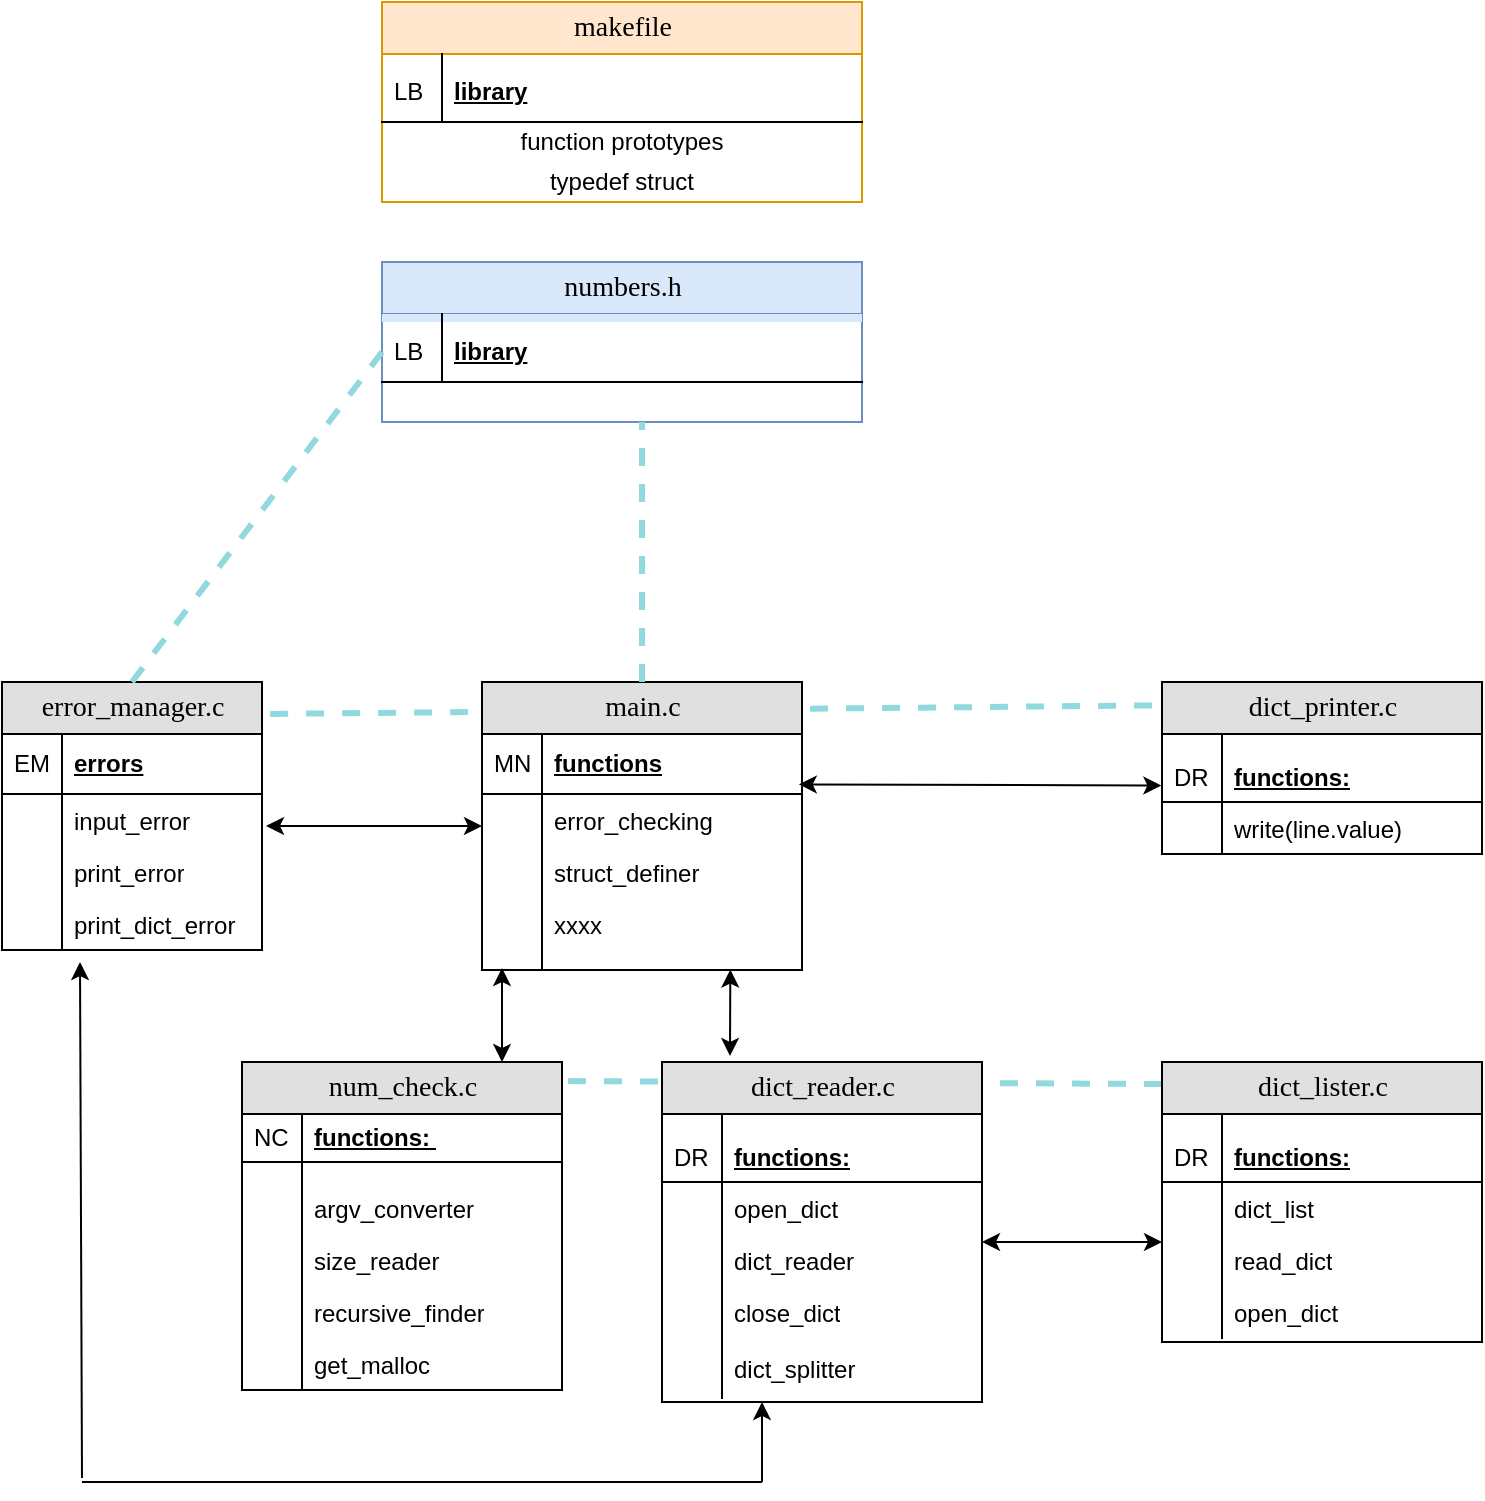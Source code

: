 <mxfile version="12.1.3" type="github" pages="1"><diagram name="Page-1" id="e56a1550-8fbb-45ad-956c-1786394a9013"><mxGraphModel dx="955" dy="874" grid="1" gridSize="10" guides="1" tooltips="1" connect="1" arrows="1" fold="1" page="1" pageScale="1" pageWidth="1100" pageHeight="850" background="#ffffff" math="0" shadow="0"><root><mxCell id="0"/><mxCell id="1" parent="0"/><mxCell id="Eq6wwiigFcQQWAEbnAly-2" value="" style="endArrow=none;dashed=1;html=1;fillColor=#dae8fc;strokeColor=#90D9DE;strokeWidth=3;exitX=-0.031;exitY=0.136;exitDx=0;exitDy=0;exitPerimeter=0;" parent="1" source="b56Lq6hChsIOEDvzUOxH-80" edge="1"><mxGeometry width="50" height="50" relative="1" as="geometry"><mxPoint x="680" y="530" as="sourcePoint"/><mxPoint x="362" y="366" as="targetPoint"/></mxGeometry></mxCell><mxCell id="Eq6wwiigFcQQWAEbnAly-3" value="" style="endArrow=none;dashed=1;html=1;fillColor=#dae8fc;strokeColor=#90D9DE;strokeWidth=3;exitX=0;exitY=0.5;exitDx=0;exitDy=0;entryX=1.006;entryY=0.058;entryDx=0;entryDy=0;entryPerimeter=0;" parent="1" target="b56Lq6hChsIOEDvzUOxH-33" edge="1"><mxGeometry width="50" height="50" relative="1" as="geometry"><mxPoint x="810" y="551" as="sourcePoint"/><mxPoint x="720" y="550" as="targetPoint"/></mxGeometry></mxCell><mxCell id="2e49270ec7c68f3f-80" value="error_manager.c" style="swimlane;html=1;fontStyle=0;childLayout=stackLayout;horizontal=1;startSize=26;fillColor=#e0e0e0;horizontalStack=0;resizeParent=1;resizeLast=0;collapsible=1;marginBottom=0;swimlaneFillColor=#ffffff;align=center;rounded=0;shadow=0;comic=0;labelBackgroundColor=none;strokeColor=#000000;strokeWidth=1;fontFamily=Verdana;fontSize=14;fontColor=#000000;" parent="1" vertex="1"><mxGeometry x="230" y="350" width="130" height="134" as="geometry"/></mxCell><mxCell id="2e49270ec7c68f3f-81" value="errors" style="shape=partialRectangle;top=0;left=0;right=0;bottom=1;html=1;align=left;verticalAlign=middle;fillColor=none;spacingLeft=34;spacingRight=4;whiteSpace=wrap;overflow=hidden;rotatable=0;points=[[0,0.5],[1,0.5]];portConstraint=eastwest;dropTarget=0;fontStyle=5;" parent="2e49270ec7c68f3f-80" vertex="1"><mxGeometry y="26" width="130" height="30" as="geometry"/></mxCell><mxCell id="2e49270ec7c68f3f-82" value="EM" style="shape=partialRectangle;top=0;left=0;bottom=0;html=1;fillColor=none;align=left;verticalAlign=middle;spacingLeft=4;spacingRight=4;whiteSpace=wrap;overflow=hidden;rotatable=0;points=[];portConstraint=eastwest;part=1;" parent="2e49270ec7c68f3f-81" vertex="1" connectable="0"><mxGeometry width="30" height="30" as="geometry"/></mxCell><mxCell id="2e49270ec7c68f3f-85" value="input_error" style="shape=partialRectangle;top=0;left=0;right=0;bottom=0;html=1;align=left;verticalAlign=top;fillColor=none;spacingLeft=34;spacingRight=4;whiteSpace=wrap;overflow=hidden;rotatable=0;points=[[0,0.5],[1,0.5]];portConstraint=eastwest;dropTarget=0;" parent="2e49270ec7c68f3f-80" vertex="1"><mxGeometry y="56" width="130" height="26" as="geometry"/></mxCell><mxCell id="2e49270ec7c68f3f-86" value="" style="shape=partialRectangle;top=0;left=0;bottom=0;html=1;fillColor=none;align=left;verticalAlign=top;spacingLeft=4;spacingRight=4;whiteSpace=wrap;overflow=hidden;rotatable=0;points=[];portConstraint=eastwest;part=1;" parent="2e49270ec7c68f3f-85" vertex="1" connectable="0"><mxGeometry width="30" height="26" as="geometry"/></mxCell><mxCell id="2e49270ec7c68f3f-83" value="print_error" style="shape=partialRectangle;top=0;left=0;right=0;bottom=0;html=1;align=left;verticalAlign=top;fillColor=none;spacingLeft=34;spacingRight=4;whiteSpace=wrap;overflow=hidden;rotatable=0;points=[[0,0.5],[1,0.5]];portConstraint=eastwest;dropTarget=0;" parent="2e49270ec7c68f3f-80" vertex="1"><mxGeometry y="82" width="130" height="26" as="geometry"/></mxCell><mxCell id="2e49270ec7c68f3f-84" value="" style="shape=partialRectangle;top=0;left=0;bottom=0;html=1;fillColor=none;align=left;verticalAlign=top;spacingLeft=4;spacingRight=4;whiteSpace=wrap;overflow=hidden;rotatable=0;points=[];portConstraint=eastwest;part=1;" parent="2e49270ec7c68f3f-83" vertex="1" connectable="0"><mxGeometry width="30" height="26" as="geometry"/></mxCell><mxCell id="2e49270ec7c68f3f-87" value="print_dict_error" style="shape=partialRectangle;top=0;left=0;right=0;bottom=0;html=1;align=left;verticalAlign=top;fillColor=none;spacingLeft=34;spacingRight=4;whiteSpace=wrap;overflow=hidden;rotatable=0;points=[[0,0.5],[1,0.5]];portConstraint=eastwest;dropTarget=0;" parent="2e49270ec7c68f3f-80" vertex="1"><mxGeometry y="108" width="130" height="26" as="geometry"/></mxCell><mxCell id="2e49270ec7c68f3f-88" value="" style="shape=partialRectangle;top=0;left=0;bottom=0;html=1;fillColor=none;align=left;verticalAlign=top;spacingLeft=4;spacingRight=4;whiteSpace=wrap;overflow=hidden;rotatable=0;points=[];portConstraint=eastwest;part=1;" parent="2e49270ec7c68f3f-87" vertex="1" connectable="0"><mxGeometry width="30" height="26" as="geometry"/></mxCell><mxCell id="b56Lq6hChsIOEDvzUOxH-1" value="main.c" style="swimlane;html=1;fontStyle=0;childLayout=stackLayout;horizontal=1;startSize=26;fillColor=#e0e0e0;horizontalStack=0;resizeParent=1;resizeLast=0;collapsible=1;marginBottom=0;swimlaneFillColor=#ffffff;align=center;rounded=0;shadow=0;comic=0;labelBackgroundColor=none;strokeColor=#000000;strokeWidth=1;fontFamily=Verdana;fontSize=14;fontColor=#000000;" parent="1" vertex="1"><mxGeometry x="470" y="350" width="160" height="144" as="geometry"/></mxCell><mxCell id="b56Lq6hChsIOEDvzUOxH-2" value="functions" style="shape=partialRectangle;top=0;left=0;right=0;bottom=1;html=1;align=left;verticalAlign=middle;fillColor=none;spacingLeft=34;spacingRight=4;whiteSpace=wrap;overflow=hidden;rotatable=0;points=[[0,0.5],[1,0.5]];portConstraint=eastwest;dropTarget=0;fontStyle=5;" parent="b56Lq6hChsIOEDvzUOxH-1" vertex="1"><mxGeometry y="26" width="160" height="30" as="geometry"/></mxCell><mxCell id="b56Lq6hChsIOEDvzUOxH-3" value="MN" style="shape=partialRectangle;top=0;left=0;bottom=0;html=1;fillColor=none;align=left;verticalAlign=middle;spacingLeft=4;spacingRight=4;whiteSpace=wrap;overflow=hidden;rotatable=0;points=[];portConstraint=eastwest;part=1;" parent="b56Lq6hChsIOEDvzUOxH-2" vertex="1" connectable="0"><mxGeometry width="30" height="30" as="geometry"/></mxCell><mxCell id="b56Lq6hChsIOEDvzUOxH-4" value="error_checking" style="shape=partialRectangle;top=0;left=0;right=0;bottom=0;html=1;align=left;verticalAlign=top;fillColor=none;spacingLeft=34;spacingRight=4;whiteSpace=wrap;overflow=hidden;rotatable=0;points=[[0,0.5],[1,0.5]];portConstraint=eastwest;dropTarget=0;" parent="b56Lq6hChsIOEDvzUOxH-1" vertex="1"><mxGeometry y="56" width="160" height="26" as="geometry"/></mxCell><mxCell id="b56Lq6hChsIOEDvzUOxH-5" value="" style="shape=partialRectangle;top=0;left=0;bottom=0;html=1;fillColor=none;align=left;verticalAlign=top;spacingLeft=4;spacingRight=4;whiteSpace=wrap;overflow=hidden;rotatable=0;points=[];portConstraint=eastwest;part=1;" parent="b56Lq6hChsIOEDvzUOxH-4" vertex="1" connectable="0"><mxGeometry width="30" height="26" as="geometry"/></mxCell><mxCell id="b56Lq6hChsIOEDvzUOxH-6" value="struct_definer" style="shape=partialRectangle;top=0;left=0;right=0;bottom=0;html=1;align=left;verticalAlign=top;fillColor=none;spacingLeft=34;spacingRight=4;whiteSpace=wrap;overflow=hidden;rotatable=0;points=[[0,0.5],[1,0.5]];portConstraint=eastwest;dropTarget=0;" parent="b56Lq6hChsIOEDvzUOxH-1" vertex="1"><mxGeometry y="82" width="160" height="26" as="geometry"/></mxCell><mxCell id="b56Lq6hChsIOEDvzUOxH-7" value="" style="shape=partialRectangle;top=0;left=0;bottom=0;html=1;fillColor=none;align=left;verticalAlign=top;spacingLeft=4;spacingRight=4;whiteSpace=wrap;overflow=hidden;rotatable=0;points=[];portConstraint=eastwest;part=1;" parent="b56Lq6hChsIOEDvzUOxH-6" vertex="1" connectable="0"><mxGeometry width="30" height="26" as="geometry"/></mxCell><mxCell id="b56Lq6hChsIOEDvzUOxH-8" value="xxxx" style="shape=partialRectangle;top=0;left=0;right=0;bottom=0;html=1;align=left;verticalAlign=top;fillColor=none;spacingLeft=34;spacingRight=4;whiteSpace=wrap;overflow=hidden;rotatable=0;points=[[0,0.5],[1,0.5]];portConstraint=eastwest;dropTarget=0;" parent="b56Lq6hChsIOEDvzUOxH-1" vertex="1"><mxGeometry y="108" width="160" height="26" as="geometry"/></mxCell><mxCell id="b56Lq6hChsIOEDvzUOxH-9" value="" style="shape=partialRectangle;top=0;left=0;bottom=0;html=1;fillColor=none;align=left;verticalAlign=top;spacingLeft=4;spacingRight=4;whiteSpace=wrap;overflow=hidden;rotatable=0;points=[];portConstraint=eastwest;part=1;" parent="b56Lq6hChsIOEDvzUOxH-8" vertex="1" connectable="0"><mxGeometry width="30" height="26" as="geometry"/></mxCell><mxCell id="b56Lq6hChsIOEDvzUOxH-10" value="" style="shape=partialRectangle;top=0;left=0;right=0;bottom=0;html=1;align=left;verticalAlign=top;fillColor=none;spacingLeft=34;spacingRight=4;whiteSpace=wrap;overflow=hidden;rotatable=0;points=[[0,0.5],[1,0.5]];portConstraint=eastwest;dropTarget=0;" parent="b56Lq6hChsIOEDvzUOxH-1" vertex="1"><mxGeometry y="134" width="160" height="10" as="geometry"/></mxCell><mxCell id="b56Lq6hChsIOEDvzUOxH-11" value="" style="shape=partialRectangle;top=0;left=0;bottom=0;html=1;fillColor=none;align=left;verticalAlign=top;spacingLeft=4;spacingRight=4;whiteSpace=wrap;overflow=hidden;rotatable=0;points=[];portConstraint=eastwest;part=1;" parent="b56Lq6hChsIOEDvzUOxH-10" vertex="1" connectable="0"><mxGeometry width="30" height="10" as="geometry"/></mxCell><mxCell id="b56Lq6hChsIOEDvzUOxH-12" value="numbers.h" style="swimlane;html=1;fontStyle=0;childLayout=stackLayout;horizontal=1;startSize=26;fillColor=#dae8fc;horizontalStack=0;resizeParent=1;resizeLast=0;collapsible=1;marginBottom=0;swimlaneFillColor=#ffffff;align=center;rounded=0;shadow=0;comic=0;labelBackgroundColor=none;strokeColor=#6c8ebf;strokeWidth=1;fontFamily=Verdana;fontSize=14;" parent="1" vertex="1"><mxGeometry x="420" y="140" width="240" height="80" as="geometry"/></mxCell><mxCell id="b56Lq6hChsIOEDvzUOxH-21" value="" style="shape=partialRectangle;top=0;left=0;right=0;bottom=0;html=1;align=left;verticalAlign=top;fillColor=#dae8fc;spacingLeft=34;spacingRight=4;whiteSpace=wrap;overflow=hidden;rotatable=0;points=[[0,0.5],[1,0.5]];portConstraint=eastwest;dropTarget=0;strokeColor=#6c8ebf;" parent="b56Lq6hChsIOEDvzUOxH-12" vertex="1"><mxGeometry y="26" width="240" height="4" as="geometry"/></mxCell><mxCell id="b56Lq6hChsIOEDvzUOxH-22" value="" style="shape=partialRectangle;top=0;left=0;bottom=0;html=1;fillColor=none;align=left;verticalAlign=top;spacingLeft=4;spacingRight=4;whiteSpace=wrap;overflow=hidden;rotatable=0;points=[];portConstraint=eastwest;part=1;" parent="b56Lq6hChsIOEDvzUOxH-21" vertex="1" connectable="0"><mxGeometry width="30" height="4" as="geometry"/></mxCell><mxCell id="b56Lq6hChsIOEDvzUOxH-13" value="library" style="shape=partialRectangle;top=0;left=0;right=0;bottom=1;html=1;align=left;verticalAlign=middle;fillColor=none;spacingLeft=34;spacingRight=4;whiteSpace=wrap;overflow=hidden;rotatable=0;points=[[0,0.5],[1,0.5]];portConstraint=eastwest;dropTarget=0;fontStyle=5;" parent="b56Lq6hChsIOEDvzUOxH-12" vertex="1"><mxGeometry y="30" width="240" height="30" as="geometry"/></mxCell><mxCell id="b56Lq6hChsIOEDvzUOxH-14" value="LB" style="shape=partialRectangle;top=0;left=0;bottom=0;html=1;fillColor=none;align=left;verticalAlign=middle;spacingLeft=4;spacingRight=4;whiteSpace=wrap;overflow=hidden;rotatable=0;points=[];portConstraint=eastwest;part=1;" parent="b56Lq6hChsIOEDvzUOxH-13" vertex="1" connectable="0"><mxGeometry width="30" height="30" as="geometry"/></mxCell><mxCell id="b56Lq6hChsIOEDvzUOxH-23" value="" style="endArrow=classic;startArrow=classic;html=1;" parent="1" edge="1"><mxGeometry width="50" height="50" relative="1" as="geometry"><mxPoint x="362" y="422" as="sourcePoint"/><mxPoint x="470" y="422" as="targetPoint"/></mxGeometry></mxCell><mxCell id="b56Lq6hChsIOEDvzUOxH-24" value="makefile" style="swimlane;html=1;fontStyle=0;childLayout=stackLayout;horizontal=1;startSize=26;fillColor=#ffe6cc;horizontalStack=0;resizeParent=1;resizeLast=0;collapsible=1;marginBottom=0;swimlaneFillColor=#ffffff;align=center;rounded=0;shadow=0;comic=0;labelBackgroundColor=none;strokeColor=#d79b00;strokeWidth=1;fontFamily=Verdana;fontSize=14;" parent="1" vertex="1"><mxGeometry x="420" y="10" width="240" height="100" as="geometry"/></mxCell><mxCell id="b56Lq6hChsIOEDvzUOxH-25" value="" style="shape=partialRectangle;top=0;left=0;right=0;bottom=0;html=1;align=left;verticalAlign=top;fillColor=none;spacingLeft=34;spacingRight=4;whiteSpace=wrap;overflow=hidden;rotatable=0;points=[[0,0.5],[1,0.5]];portConstraint=eastwest;dropTarget=0;" parent="b56Lq6hChsIOEDvzUOxH-24" vertex="1"><mxGeometry y="26" width="240" height="4" as="geometry"/></mxCell><mxCell id="b56Lq6hChsIOEDvzUOxH-26" value="" style="shape=partialRectangle;top=0;left=0;bottom=0;html=1;fillColor=none;align=left;verticalAlign=top;spacingLeft=4;spacingRight=4;whiteSpace=wrap;overflow=hidden;rotatable=0;points=[];portConstraint=eastwest;part=1;" parent="b56Lq6hChsIOEDvzUOxH-25" vertex="1" connectable="0"><mxGeometry width="30" height="4" as="geometry"/></mxCell><mxCell id="b56Lq6hChsIOEDvzUOxH-27" value="library" style="shape=partialRectangle;top=0;left=0;right=0;bottom=1;html=1;align=left;verticalAlign=middle;fillColor=none;spacingLeft=34;spacingRight=4;whiteSpace=wrap;overflow=hidden;rotatable=0;points=[[0,0.5],[1,0.5]];portConstraint=eastwest;dropTarget=0;fontStyle=5;" parent="b56Lq6hChsIOEDvzUOxH-24" vertex="1"><mxGeometry y="30" width="240" height="30" as="geometry"/></mxCell><mxCell id="b56Lq6hChsIOEDvzUOxH-28" value="LB" style="shape=partialRectangle;top=0;left=0;bottom=0;html=1;fillColor=none;align=left;verticalAlign=middle;spacingLeft=4;spacingRight=4;whiteSpace=wrap;overflow=hidden;rotatable=0;points=[];portConstraint=eastwest;part=1;" parent="b56Lq6hChsIOEDvzUOxH-27" vertex="1" connectable="0"><mxGeometry width="30" height="30" as="geometry"/></mxCell><mxCell id="04Dg255ca6jPYCBa64l3-3" value="function prototypes" style="text;html=1;strokeColor=none;fillColor=none;align=center;verticalAlign=middle;whiteSpace=wrap;rounded=0;" vertex="1" parent="b56Lq6hChsIOEDvzUOxH-24"><mxGeometry y="60" width="240" height="20" as="geometry"/></mxCell><mxCell id="04Dg255ca6jPYCBa64l3-4" value="typedef struct" style="text;html=1;strokeColor=none;fillColor=none;align=center;verticalAlign=middle;whiteSpace=wrap;rounded=0;" vertex="1" parent="b56Lq6hChsIOEDvzUOxH-24"><mxGeometry y="80" width="240" height="20" as="geometry"/></mxCell><mxCell id="b56Lq6hChsIOEDvzUOxH-29" value="" style="endArrow=none;dashed=1;html=1;entryX=0;entryY=0.5;entryDx=0;entryDy=0;exitX=0.5;exitY=0;exitDx=0;exitDy=0;fillColor=#dae8fc;strokeColor=#90D9DE;strokeWidth=3;" parent="1" source="2e49270ec7c68f3f-80" target="b56Lq6hChsIOEDvzUOxH-13" edge="1"><mxGeometry width="50" height="50" relative="1" as="geometry"><mxPoint x="290" y="550" as="sourcePoint"/><mxPoint x="340" y="500" as="targetPoint"/></mxGeometry></mxCell><mxCell id="b56Lq6hChsIOEDvzUOxH-31" value="" style="endArrow=none;dashed=1;html=1;exitX=0.5;exitY=0;exitDx=0;exitDy=0;fillColor=#dae8fc;strokeColor=#90D9DE;strokeWidth=3;" parent="1" source="b56Lq6hChsIOEDvzUOxH-1" edge="1"><mxGeometry width="50" height="50" relative="1" as="geometry"><mxPoint x="365" y="340" as="sourcePoint"/><mxPoint x="550" y="220" as="targetPoint"/><Array as="points"/></mxGeometry></mxCell><mxCell id="b56Lq6hChsIOEDvzUOxH-33" value="num_check.c" style="swimlane;html=1;fontStyle=0;childLayout=stackLayout;horizontal=1;startSize=26;fillColor=#e0e0e0;horizontalStack=0;resizeParent=1;resizeLast=0;collapsible=1;marginBottom=0;swimlaneFillColor=#ffffff;align=center;rounded=0;shadow=0;comic=0;labelBackgroundColor=none;strokeColor=#000000;strokeWidth=1;fontFamily=Verdana;fontSize=14;fontColor=#000000;" parent="1" vertex="1"><mxGeometry x="350" y="540" width="160" height="164" as="geometry"/></mxCell><mxCell id="b56Lq6hChsIOEDvzUOxH-34" value="functions:&amp;nbsp;" style="shape=partialRectangle;top=0;left=0;right=0;bottom=1;html=1;align=left;verticalAlign=middle;fillColor=none;spacingLeft=34;spacingRight=4;whiteSpace=wrap;overflow=hidden;rotatable=0;points=[[0,0.5],[1,0.5]];portConstraint=eastwest;dropTarget=0;fontStyle=5;" parent="b56Lq6hChsIOEDvzUOxH-33" vertex="1"><mxGeometry y="26" width="160" height="24" as="geometry"/></mxCell><mxCell id="b56Lq6hChsIOEDvzUOxH-35" value="NC" style="shape=partialRectangle;top=0;left=0;bottom=0;html=1;fillColor=none;align=left;verticalAlign=middle;spacingLeft=4;spacingRight=4;whiteSpace=wrap;overflow=hidden;rotatable=0;points=[];portConstraint=eastwest;part=1;" parent="b56Lq6hChsIOEDvzUOxH-34" vertex="1" connectable="0"><mxGeometry width="30" height="24" as="geometry"/></mxCell><mxCell id="b56Lq6hChsIOEDvzUOxH-42" value="" style="shape=partialRectangle;top=0;left=0;right=0;bottom=0;html=1;align=left;verticalAlign=top;fillColor=none;spacingLeft=34;spacingRight=4;whiteSpace=wrap;overflow=hidden;rotatable=0;points=[[0,0.5],[1,0.5]];portConstraint=eastwest;dropTarget=0;" parent="b56Lq6hChsIOEDvzUOxH-33" vertex="1"><mxGeometry y="50" width="160" height="10" as="geometry"/></mxCell><mxCell id="b56Lq6hChsIOEDvzUOxH-43" value="" style="shape=partialRectangle;top=0;left=0;bottom=0;html=1;fillColor=none;align=left;verticalAlign=top;spacingLeft=4;spacingRight=4;whiteSpace=wrap;overflow=hidden;rotatable=0;points=[];portConstraint=eastwest;part=1;" parent="b56Lq6hChsIOEDvzUOxH-42" vertex="1" connectable="0"><mxGeometry width="30" height="10" as="geometry"/></mxCell><mxCell id="b56Lq6hChsIOEDvzUOxH-40" value="argv_converter" style="shape=partialRectangle;top=0;left=0;right=0;bottom=0;html=1;align=left;verticalAlign=top;fillColor=none;spacingLeft=34;spacingRight=4;whiteSpace=wrap;overflow=hidden;rotatable=0;points=[[0,0.5],[1,0.5]];portConstraint=eastwest;dropTarget=0;" parent="b56Lq6hChsIOEDvzUOxH-33" vertex="1"><mxGeometry y="60" width="160" height="26" as="geometry"/></mxCell><mxCell id="b56Lq6hChsIOEDvzUOxH-41" value="" style="shape=partialRectangle;top=0;left=0;bottom=0;html=1;fillColor=none;align=left;verticalAlign=top;spacingLeft=4;spacingRight=4;whiteSpace=wrap;overflow=hidden;rotatable=0;points=[];portConstraint=eastwest;part=1;" parent="b56Lq6hChsIOEDvzUOxH-40" vertex="1" connectable="0"><mxGeometry width="30" height="26" as="geometry"/></mxCell><mxCell id="b56Lq6hChsIOEDvzUOxH-38" value="size_reader" style="shape=partialRectangle;top=0;left=0;right=0;bottom=0;html=1;align=left;verticalAlign=top;fillColor=none;spacingLeft=34;spacingRight=4;whiteSpace=wrap;overflow=hidden;rotatable=0;points=[[0,0.5],[1,0.5]];portConstraint=eastwest;dropTarget=0;" parent="b56Lq6hChsIOEDvzUOxH-33" vertex="1"><mxGeometry y="86" width="160" height="26" as="geometry"/></mxCell><mxCell id="b56Lq6hChsIOEDvzUOxH-39" value="" style="shape=partialRectangle;top=0;left=0;bottom=0;html=1;fillColor=none;align=left;verticalAlign=top;spacingLeft=4;spacingRight=4;whiteSpace=wrap;overflow=hidden;rotatable=0;points=[];portConstraint=eastwest;part=1;" parent="b56Lq6hChsIOEDvzUOxH-38" vertex="1" connectable="0"><mxGeometry width="30" height="26" as="geometry"/></mxCell><mxCell id="b56Lq6hChsIOEDvzUOxH-36" value="recursive_finder" style="shape=partialRectangle;top=0;left=0;right=0;bottom=0;html=1;align=left;verticalAlign=top;fillColor=none;spacingLeft=34;spacingRight=4;whiteSpace=wrap;overflow=hidden;rotatable=0;points=[[0,0.5],[1,0.5]];portConstraint=eastwest;dropTarget=0;" parent="b56Lq6hChsIOEDvzUOxH-33" vertex="1"><mxGeometry y="112" width="160" height="26" as="geometry"/></mxCell><mxCell id="b56Lq6hChsIOEDvzUOxH-37" value="" style="shape=partialRectangle;top=0;left=0;bottom=0;html=1;fillColor=none;align=left;verticalAlign=top;spacingLeft=4;spacingRight=4;whiteSpace=wrap;overflow=hidden;rotatable=0;points=[];portConstraint=eastwest;part=1;" parent="b56Lq6hChsIOEDvzUOxH-36" vertex="1" connectable="0"><mxGeometry width="30" height="26" as="geometry"/></mxCell><mxCell id="04Dg255ca6jPYCBa64l3-1" value="get_malloc" style="shape=partialRectangle;top=0;left=0;right=0;bottom=0;html=1;align=left;verticalAlign=top;fillColor=none;spacingLeft=34;spacingRight=4;whiteSpace=wrap;overflow=hidden;rotatable=0;points=[[0,0.5],[1,0.5]];portConstraint=eastwest;dropTarget=0;" vertex="1" parent="b56Lq6hChsIOEDvzUOxH-33"><mxGeometry y="138" width="160" height="26" as="geometry"/></mxCell><mxCell id="04Dg255ca6jPYCBa64l3-2" value="" style="shape=partialRectangle;top=0;left=0;bottom=0;html=1;fillColor=none;align=left;verticalAlign=top;spacingLeft=4;spacingRight=4;whiteSpace=wrap;overflow=hidden;rotatable=0;points=[];portConstraint=eastwest;part=1;" vertex="1" connectable="0" parent="04Dg255ca6jPYCBa64l3-1"><mxGeometry width="30" height="26" as="geometry"/></mxCell><mxCell id="b56Lq6hChsIOEDvzUOxH-44" value="dict_reader.c" style="swimlane;html=1;fontStyle=0;childLayout=stackLayout;horizontal=1;startSize=26;fillColor=#e0e0e0;horizontalStack=0;resizeParent=1;resizeLast=0;collapsible=1;marginBottom=0;swimlaneFillColor=#ffffff;align=center;rounded=0;shadow=0;comic=0;labelBackgroundColor=none;strokeColor=#000000;strokeWidth=1;fontFamily=Verdana;fontSize=14;fontColor=#000000;" parent="1" vertex="1"><mxGeometry x="560" y="540" width="160" height="170" as="geometry"/></mxCell><mxCell id="b56Lq6hChsIOEDvzUOxH-45" value="" style="shape=partialRectangle;top=0;left=0;right=0;bottom=0;html=1;align=left;verticalAlign=top;fillColor=none;spacingLeft=34;spacingRight=4;whiteSpace=wrap;overflow=hidden;rotatable=0;points=[[0,0.5],[1,0.5]];portConstraint=eastwest;dropTarget=0;" parent="b56Lq6hChsIOEDvzUOxH-44" vertex="1"><mxGeometry y="26" width="160" height="10" as="geometry"/></mxCell><mxCell id="b56Lq6hChsIOEDvzUOxH-46" value="" style="shape=partialRectangle;top=0;left=0;bottom=0;html=1;fillColor=none;align=left;verticalAlign=top;spacingLeft=4;spacingRight=4;whiteSpace=wrap;overflow=hidden;rotatable=0;points=[];portConstraint=eastwest;part=1;" parent="b56Lq6hChsIOEDvzUOxH-45" vertex="1" connectable="0"><mxGeometry width="30" height="10" as="geometry"/></mxCell><mxCell id="b56Lq6hChsIOEDvzUOxH-47" value="functions:" style="shape=partialRectangle;top=0;left=0;right=0;bottom=1;html=1;align=left;verticalAlign=middle;fillColor=none;spacingLeft=34;spacingRight=4;whiteSpace=wrap;overflow=hidden;rotatable=0;points=[[0,0.5],[1,0.5]];portConstraint=eastwest;dropTarget=0;fontStyle=5;" parent="b56Lq6hChsIOEDvzUOxH-44" vertex="1"><mxGeometry y="36" width="160" height="24" as="geometry"/></mxCell><mxCell id="b56Lq6hChsIOEDvzUOxH-48" value="DR" style="shape=partialRectangle;top=0;left=0;bottom=0;html=1;fillColor=none;align=left;verticalAlign=middle;spacingLeft=4;spacingRight=4;whiteSpace=wrap;overflow=hidden;rotatable=0;points=[];portConstraint=eastwest;part=1;" parent="b56Lq6hChsIOEDvzUOxH-47" vertex="1" connectable="0"><mxGeometry width="30" height="24" as="geometry"/></mxCell><mxCell id="b56Lq6hChsIOEDvzUOxH-53" value="open_dict" style="shape=partialRectangle;top=0;left=0;right=0;bottom=0;html=1;align=left;verticalAlign=top;fillColor=none;spacingLeft=34;spacingRight=4;whiteSpace=wrap;overflow=hidden;rotatable=0;points=[[0,0.5],[1,0.5]];portConstraint=eastwest;dropTarget=0;" parent="b56Lq6hChsIOEDvzUOxH-44" vertex="1"><mxGeometry y="60" width="160" height="26" as="geometry"/></mxCell><mxCell id="b56Lq6hChsIOEDvzUOxH-54" value="" style="shape=partialRectangle;top=0;left=0;bottom=0;html=1;fillColor=none;align=left;verticalAlign=top;spacingLeft=4;spacingRight=4;whiteSpace=wrap;overflow=hidden;rotatable=0;points=[];portConstraint=eastwest;part=1;" parent="b56Lq6hChsIOEDvzUOxH-53" vertex="1" connectable="0"><mxGeometry width="30" height="26" as="geometry"/></mxCell><mxCell id="b56Lq6hChsIOEDvzUOxH-51" value="dict_reader" style="shape=partialRectangle;top=0;left=0;right=0;bottom=0;html=1;align=left;verticalAlign=top;fillColor=none;spacingLeft=34;spacingRight=4;whiteSpace=wrap;overflow=hidden;rotatable=0;points=[[0,0.5],[1,0.5]];portConstraint=eastwest;dropTarget=0;" parent="b56Lq6hChsIOEDvzUOxH-44" vertex="1"><mxGeometry y="86" width="160" height="26" as="geometry"/></mxCell><mxCell id="b56Lq6hChsIOEDvzUOxH-52" value="" style="shape=partialRectangle;top=0;left=0;bottom=0;html=1;fillColor=none;align=left;verticalAlign=top;spacingLeft=4;spacingRight=4;whiteSpace=wrap;overflow=hidden;rotatable=0;points=[];portConstraint=eastwest;part=1;" parent="b56Lq6hChsIOEDvzUOxH-51" vertex="1" connectable="0"><mxGeometry width="30" height="26" as="geometry"/></mxCell><mxCell id="b56Lq6hChsIOEDvzUOxH-49" value="close_dict" style="shape=partialRectangle;top=0;left=0;right=0;bottom=0;html=1;align=left;verticalAlign=top;fillColor=none;spacingLeft=34;spacingRight=4;whiteSpace=wrap;overflow=hidden;rotatable=0;points=[[0,0.5],[1,0.5]];portConstraint=eastwest;dropTarget=0;" parent="b56Lq6hChsIOEDvzUOxH-44" vertex="1"><mxGeometry y="112" width="160" height="28" as="geometry"/></mxCell><mxCell id="b56Lq6hChsIOEDvzUOxH-50" value="" style="shape=partialRectangle;top=0;left=0;bottom=0;html=1;fillColor=none;align=left;verticalAlign=top;spacingLeft=4;spacingRight=4;whiteSpace=wrap;overflow=hidden;rotatable=0;points=[];portConstraint=eastwest;part=1;" parent="b56Lq6hChsIOEDvzUOxH-49" vertex="1" connectable="0"><mxGeometry width="30" height="28" as="geometry"/></mxCell><mxCell id="ogMZFsbaIqtFqfxSQS1w-1" value="dict_splitter" style="shape=partialRectangle;top=0;left=0;right=0;bottom=0;html=1;align=left;verticalAlign=top;fillColor=none;spacingLeft=34;spacingRight=4;whiteSpace=wrap;overflow=hidden;rotatable=0;points=[[0,0.5],[1,0.5]];portConstraint=eastwest;dropTarget=0;" parent="b56Lq6hChsIOEDvzUOxH-44" vertex="1"><mxGeometry y="140" width="160" height="28" as="geometry"/></mxCell><mxCell id="ogMZFsbaIqtFqfxSQS1w-2" value="" style="shape=partialRectangle;top=0;left=0;bottom=0;html=1;fillColor=none;align=left;verticalAlign=top;spacingLeft=4;spacingRight=4;whiteSpace=wrap;overflow=hidden;rotatable=0;points=[];portConstraint=eastwest;part=1;" parent="ogMZFsbaIqtFqfxSQS1w-1" vertex="1" connectable="0"><mxGeometry width="30" height="28" as="geometry"/></mxCell><mxCell id="b56Lq6hChsIOEDvzUOxH-56" value="" style="endArrow=classic;startArrow=classic;html=1;" parent="1" edge="1"><mxGeometry width="50" height="50" relative="1" as="geometry"><mxPoint x="480" y="540" as="sourcePoint"/><mxPoint x="480" y="493" as="targetPoint"/></mxGeometry></mxCell><mxCell id="b56Lq6hChsIOEDvzUOxH-57" value="" style="endArrow=classic;startArrow=classic;html=1;entryX=0.776;entryY=0.976;entryDx=0;entryDy=0;entryPerimeter=0;" parent="1" target="b56Lq6hChsIOEDvzUOxH-10" edge="1"><mxGeometry width="50" height="50" relative="1" as="geometry"><mxPoint x="594" y="537" as="sourcePoint"/><mxPoint x="516.64" y="505.14" as="targetPoint"/></mxGeometry></mxCell><mxCell id="b56Lq6hChsIOEDvzUOxH-58" value="" style="endArrow=none;startArrow=none;html=1;startFill=0;endFill=0;" parent="1" edge="1"><mxGeometry width="50" height="50" relative="1" as="geometry"><mxPoint x="270" y="750" as="sourcePoint"/><mxPoint x="610" y="750" as="targetPoint"/></mxGeometry></mxCell><mxCell id="b56Lq6hChsIOEDvzUOxH-63" value="" style="endArrow=classic;startArrow=none;html=1;endFill=1;startFill=0;" parent="1" edge="1"><mxGeometry width="50" height="50" relative="1" as="geometry"><mxPoint x="610" y="750" as="sourcePoint"/><mxPoint x="610" y="710" as="targetPoint"/></mxGeometry></mxCell><mxCell id="b56Lq6hChsIOEDvzUOxH-65" value="" style="endArrow=classic;startArrow=none;html=1;endFill=1;startFill=0;" parent="1" edge="1"><mxGeometry width="50" height="50" relative="1" as="geometry"><mxPoint x="270.0" y="748" as="sourcePoint"/><mxPoint x="269" y="490" as="targetPoint"/></mxGeometry></mxCell><mxCell id="b56Lq6hChsIOEDvzUOxH-66" value="dict_lister.c" style="swimlane;html=1;fontStyle=0;childLayout=stackLayout;horizontal=1;startSize=26;fillColor=#e0e0e0;horizontalStack=0;resizeParent=1;resizeLast=0;collapsible=1;marginBottom=0;swimlaneFillColor=#ffffff;align=center;rounded=0;shadow=0;comic=0;labelBackgroundColor=none;strokeColor=#000000;strokeWidth=1;fontFamily=Verdana;fontSize=14;fontColor=#000000;" parent="1" vertex="1"><mxGeometry x="810" y="540" width="160" height="140" as="geometry"/></mxCell><mxCell id="b56Lq6hChsIOEDvzUOxH-67" value="" style="shape=partialRectangle;top=0;left=0;right=0;bottom=0;html=1;align=left;verticalAlign=top;fillColor=none;spacingLeft=34;spacingRight=4;whiteSpace=wrap;overflow=hidden;rotatable=0;points=[[0,0.5],[1,0.5]];portConstraint=eastwest;dropTarget=0;" parent="b56Lq6hChsIOEDvzUOxH-66" vertex="1"><mxGeometry y="26" width="160" height="10" as="geometry"/></mxCell><mxCell id="b56Lq6hChsIOEDvzUOxH-68" value="" style="shape=partialRectangle;top=0;left=0;bottom=0;html=1;fillColor=none;align=left;verticalAlign=top;spacingLeft=4;spacingRight=4;whiteSpace=wrap;overflow=hidden;rotatable=0;points=[];portConstraint=eastwest;part=1;" parent="b56Lq6hChsIOEDvzUOxH-67" vertex="1" connectable="0"><mxGeometry width="30" height="10" as="geometry"/></mxCell><mxCell id="b56Lq6hChsIOEDvzUOxH-69" value="functions:" style="shape=partialRectangle;top=0;left=0;right=0;bottom=1;html=1;align=left;verticalAlign=middle;fillColor=none;spacingLeft=34;spacingRight=4;whiteSpace=wrap;overflow=hidden;rotatable=0;points=[[0,0.5],[1,0.5]];portConstraint=eastwest;dropTarget=0;fontStyle=5;" parent="b56Lq6hChsIOEDvzUOxH-66" vertex="1"><mxGeometry y="36" width="160" height="24" as="geometry"/></mxCell><mxCell id="b56Lq6hChsIOEDvzUOxH-70" value="DR" style="shape=partialRectangle;top=0;left=0;bottom=0;html=1;fillColor=none;align=left;verticalAlign=middle;spacingLeft=4;spacingRight=4;whiteSpace=wrap;overflow=hidden;rotatable=0;points=[];portConstraint=eastwest;part=1;" parent="b56Lq6hChsIOEDvzUOxH-69" vertex="1" connectable="0"><mxGeometry width="30" height="24" as="geometry"/></mxCell><mxCell id="b56Lq6hChsIOEDvzUOxH-71" value="dict_list" style="shape=partialRectangle;top=0;left=0;right=0;bottom=0;html=1;align=left;verticalAlign=top;fillColor=none;spacingLeft=34;spacingRight=4;whiteSpace=wrap;overflow=hidden;rotatable=0;points=[[0,0.5],[1,0.5]];portConstraint=eastwest;dropTarget=0;" parent="b56Lq6hChsIOEDvzUOxH-66" vertex="1"><mxGeometry y="60" width="160" height="26" as="geometry"/></mxCell><mxCell id="b56Lq6hChsIOEDvzUOxH-72" value="" style="shape=partialRectangle;top=0;left=0;bottom=0;html=1;fillColor=none;align=left;verticalAlign=top;spacingLeft=4;spacingRight=4;whiteSpace=wrap;overflow=hidden;rotatable=0;points=[];portConstraint=eastwest;part=1;" parent="b56Lq6hChsIOEDvzUOxH-71" vertex="1" connectable="0"><mxGeometry width="30" height="26" as="geometry"/></mxCell><mxCell id="b56Lq6hChsIOEDvzUOxH-73" value="read_dict" style="shape=partialRectangle;top=0;left=0;right=0;bottom=0;html=1;align=left;verticalAlign=top;fillColor=none;spacingLeft=34;spacingRight=4;whiteSpace=wrap;overflow=hidden;rotatable=0;points=[[0,0.5],[1,0.5]];portConstraint=eastwest;dropTarget=0;" parent="b56Lq6hChsIOEDvzUOxH-66" vertex="1"><mxGeometry y="86" width="160" height="26" as="geometry"/></mxCell><mxCell id="b56Lq6hChsIOEDvzUOxH-74" value="" style="shape=partialRectangle;top=0;left=0;bottom=0;html=1;fillColor=none;align=left;verticalAlign=top;spacingLeft=4;spacingRight=4;whiteSpace=wrap;overflow=hidden;rotatable=0;points=[];portConstraint=eastwest;part=1;" parent="b56Lq6hChsIOEDvzUOxH-73" vertex="1" connectable="0"><mxGeometry width="30" height="26" as="geometry"/></mxCell><mxCell id="b56Lq6hChsIOEDvzUOxH-75" value="open_dict" style="shape=partialRectangle;top=0;left=0;right=0;bottom=0;html=1;align=left;verticalAlign=top;fillColor=none;spacingLeft=34;spacingRight=4;whiteSpace=wrap;overflow=hidden;rotatable=0;points=[[0,0.5],[1,0.5]];portConstraint=eastwest;dropTarget=0;" parent="b56Lq6hChsIOEDvzUOxH-66" vertex="1"><mxGeometry y="112" width="160" height="26" as="geometry"/></mxCell><mxCell id="b56Lq6hChsIOEDvzUOxH-76" value="" style="shape=partialRectangle;top=0;left=0;bottom=0;html=1;fillColor=none;align=left;verticalAlign=top;spacingLeft=4;spacingRight=4;whiteSpace=wrap;overflow=hidden;rotatable=0;points=[];portConstraint=eastwest;part=1;" parent="b56Lq6hChsIOEDvzUOxH-75" vertex="1" connectable="0"><mxGeometry width="30" height="26" as="geometry"/></mxCell><mxCell id="b56Lq6hChsIOEDvzUOxH-79" value="" style="endArrow=classic;startArrow=classic;html=1;" parent="1" edge="1"><mxGeometry width="50" height="50" relative="1" as="geometry"><mxPoint x="720" y="630" as="sourcePoint"/><mxPoint x="810.0" y="630" as="targetPoint"/></mxGeometry></mxCell><mxCell id="b56Lq6hChsIOEDvzUOxH-80" value="dict_printer.c" style="swimlane;html=1;fontStyle=0;childLayout=stackLayout;horizontal=1;startSize=26;fillColor=#e0e0e0;horizontalStack=0;resizeParent=1;resizeLast=0;collapsible=1;marginBottom=0;swimlaneFillColor=#ffffff;align=center;rounded=0;shadow=0;comic=0;labelBackgroundColor=none;strokeColor=#000000;strokeWidth=1;fontFamily=Verdana;fontSize=14;fontColor=#000000;" parent="1" vertex="1"><mxGeometry x="810" y="350" width="160" height="86" as="geometry"/></mxCell><mxCell id="b56Lq6hChsIOEDvzUOxH-81" value="" style="shape=partialRectangle;top=0;left=0;right=0;bottom=0;html=1;align=left;verticalAlign=top;fillColor=none;spacingLeft=34;spacingRight=4;whiteSpace=wrap;overflow=hidden;rotatable=0;points=[[0,0.5],[1,0.5]];portConstraint=eastwest;dropTarget=0;" parent="b56Lq6hChsIOEDvzUOxH-80" vertex="1"><mxGeometry y="26" width="160" height="10" as="geometry"/></mxCell><mxCell id="b56Lq6hChsIOEDvzUOxH-82" value="" style="shape=partialRectangle;top=0;left=0;bottom=0;html=1;fillColor=none;align=left;verticalAlign=top;spacingLeft=4;spacingRight=4;whiteSpace=wrap;overflow=hidden;rotatable=0;points=[];portConstraint=eastwest;part=1;" parent="b56Lq6hChsIOEDvzUOxH-81" vertex="1" connectable="0"><mxGeometry width="30" height="10" as="geometry"/></mxCell><mxCell id="b56Lq6hChsIOEDvzUOxH-83" value="functions:" style="shape=partialRectangle;top=0;left=0;right=0;bottom=1;html=1;align=left;verticalAlign=middle;fillColor=none;spacingLeft=34;spacingRight=4;whiteSpace=wrap;overflow=hidden;rotatable=0;points=[[0,0.5],[1,0.5]];portConstraint=eastwest;dropTarget=0;fontStyle=5;" parent="b56Lq6hChsIOEDvzUOxH-80" vertex="1"><mxGeometry y="36" width="160" height="24" as="geometry"/></mxCell><mxCell id="b56Lq6hChsIOEDvzUOxH-84" value="DR" style="shape=partialRectangle;top=0;left=0;bottom=0;html=1;fillColor=none;align=left;verticalAlign=middle;spacingLeft=4;spacingRight=4;whiteSpace=wrap;overflow=hidden;rotatable=0;points=[];portConstraint=eastwest;part=1;" parent="b56Lq6hChsIOEDvzUOxH-83" vertex="1" connectable="0"><mxGeometry width="30" height="24" as="geometry"/></mxCell><mxCell id="04Dg255ca6jPYCBa64l3-5" value="write(line.value)" style="shape=partialRectangle;top=0;left=0;right=0;bottom=0;html=1;align=left;verticalAlign=top;fillColor=none;spacingLeft=34;spacingRight=4;whiteSpace=wrap;overflow=hidden;rotatable=0;points=[[0,0.5],[1,0.5]];portConstraint=eastwest;dropTarget=0;" vertex="1" parent="b56Lq6hChsIOEDvzUOxH-80"><mxGeometry y="60" width="160" height="26" as="geometry"/></mxCell><mxCell id="04Dg255ca6jPYCBa64l3-6" value="" style="shape=partialRectangle;top=0;left=0;bottom=0;html=1;fillColor=none;align=left;verticalAlign=top;spacingLeft=4;spacingRight=4;whiteSpace=wrap;overflow=hidden;rotatable=0;points=[];portConstraint=eastwest;part=1;" vertex="1" connectable="0" parent="04Dg255ca6jPYCBa64l3-5"><mxGeometry width="30" height="26" as="geometry"/></mxCell><mxCell id="b56Lq6hChsIOEDvzUOxH-91" value="" style="endArrow=classic;startArrow=classic;html=1;entryX=-0.002;entryY=0.658;entryDx=0;entryDy=0;entryPerimeter=0;exitX=0.99;exitY=0.839;exitDx=0;exitDy=0;exitPerimeter=0;" parent="1" edge="1" target="b56Lq6hChsIOEDvzUOxH-83" source="b56Lq6hChsIOEDvzUOxH-2"><mxGeometry width="50" height="50" relative="1" as="geometry"><mxPoint x="630" y="430" as="sourcePoint"/><mxPoint x="800" y="430" as="targetPoint"/></mxGeometry></mxCell></root></mxGraphModel></diagram></mxfile>